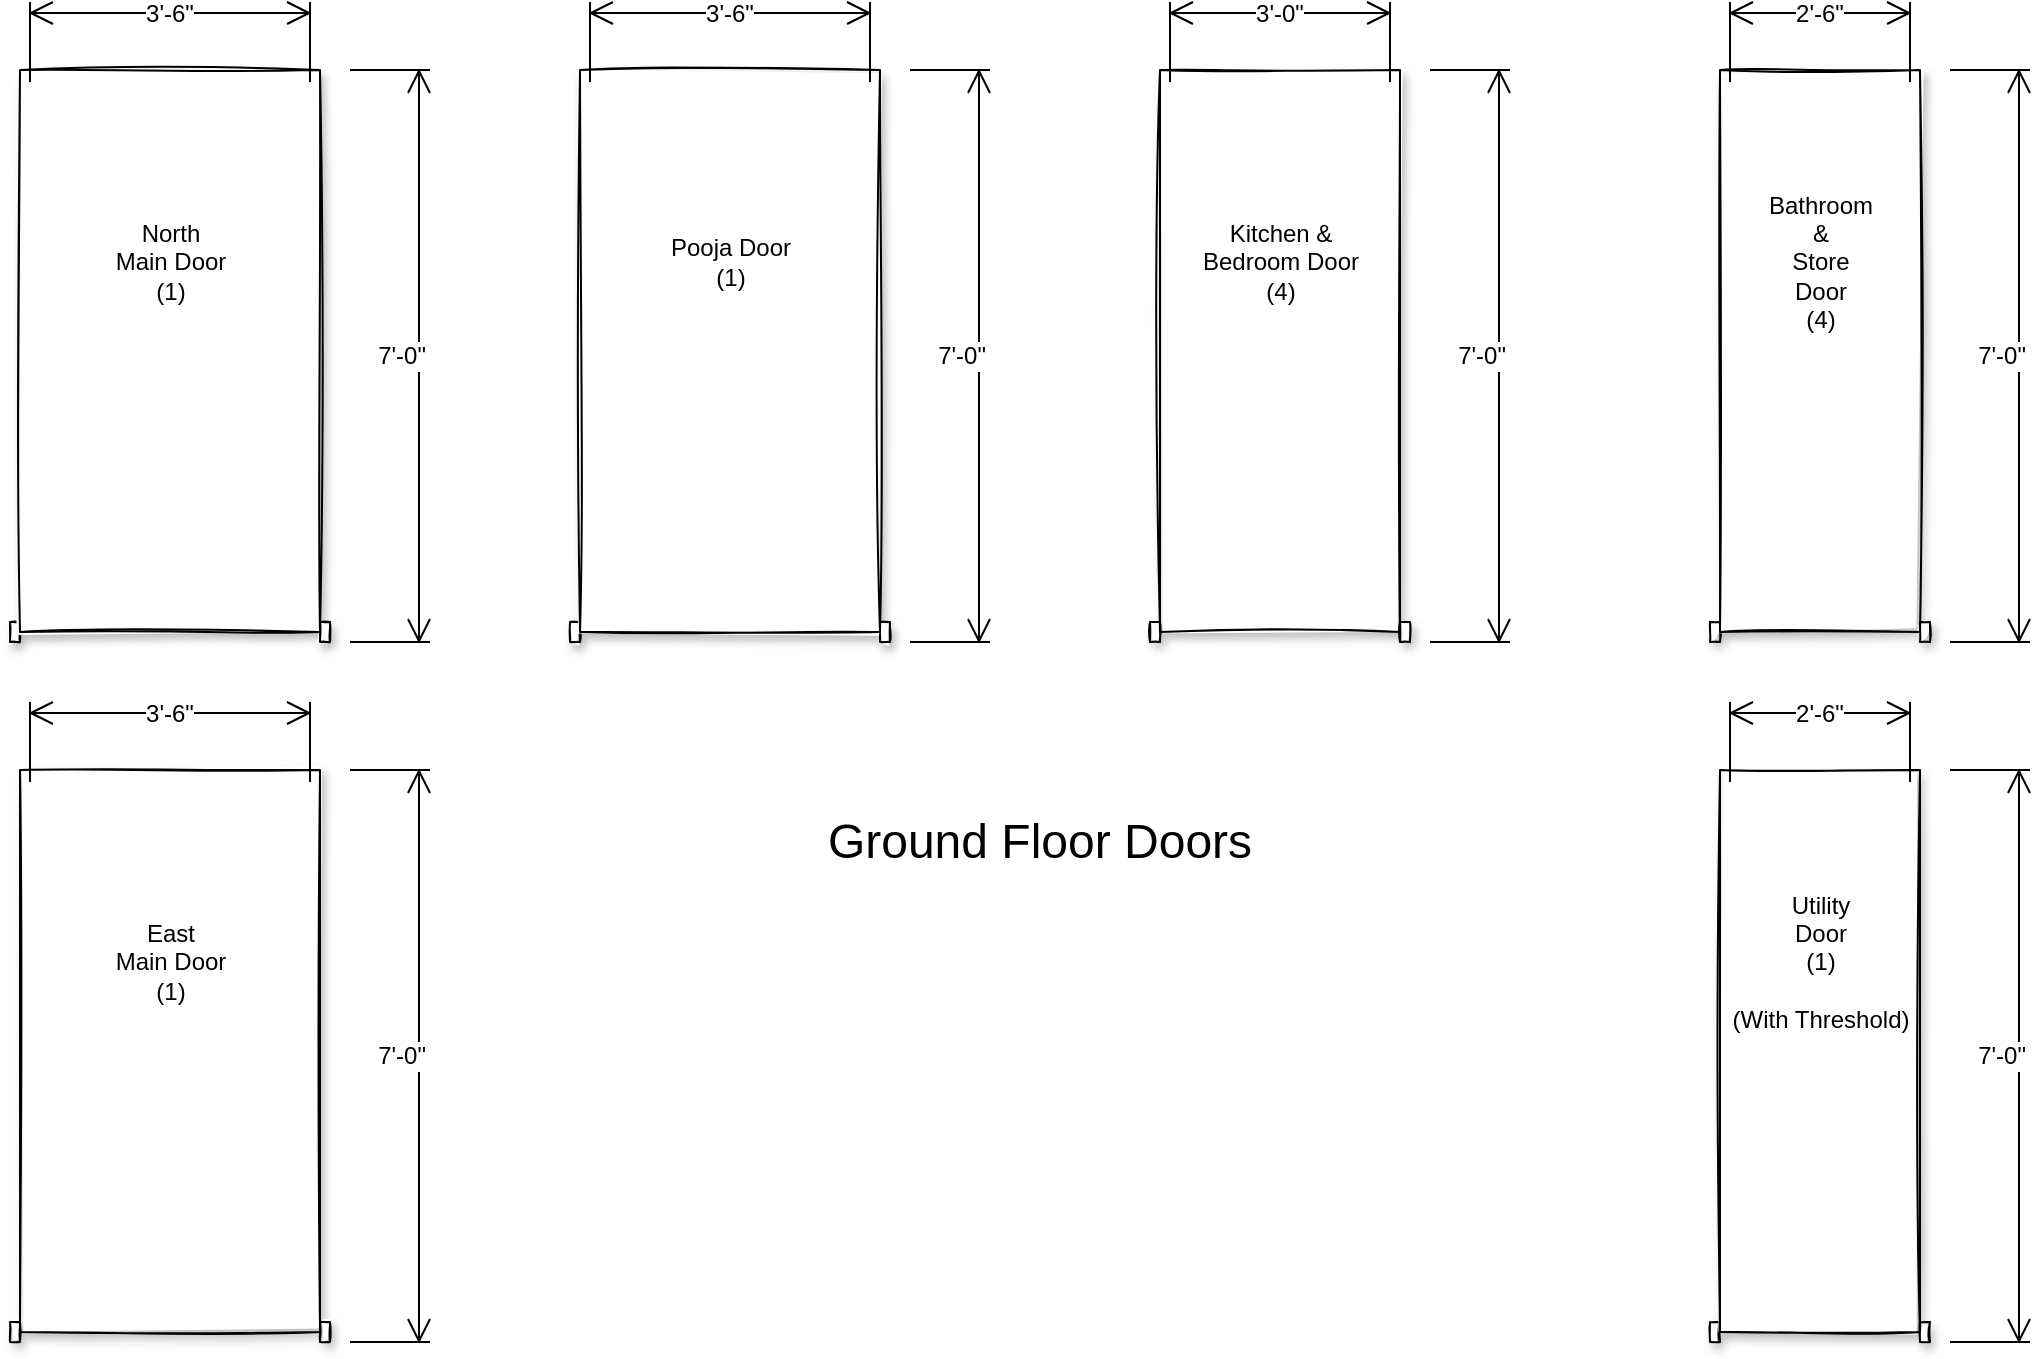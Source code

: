 <mxfile version="16.6.2" type="github" pages="4">
  <diagram id="2RyU8XgS3Ou342YZrbgs" name="GF Doors">
    <mxGraphModel dx="1328" dy="710" grid="1" gridSize="10" guides="1" tooltips="1" connect="1" arrows="1" fold="1" page="1" pageScale="1" pageWidth="1169" pageHeight="827" math="0" shadow="0">
      <root>
        <mxCell id="0" />
        <mxCell id="1" parent="0" />
        <mxCell id="-kedIc6O_IsfXzTdyW87-2" value="" style="verticalLabelPosition=bottom;html=1;verticalAlign=top;align=center;shape=mxgraph.floorplan.doorOverhead;gradientColor=none;shadow=1;sketch=1;" parent="1" vertex="1">
          <mxGeometry x="70" y="84" width="160" height="286" as="geometry" />
        </mxCell>
        <mxCell id="-kedIc6O_IsfXzTdyW87-6" value="3&#39;-6&quot;" style="shape=dimension;direction=west;whiteSpace=wrap;html=1;align=center;points=[];verticalAlign=top;spacingTop=-8;labelBackgroundColor=#ffffff" parent="1" vertex="1">
          <mxGeometry x="80" y="50" width="140" height="40" as="geometry" />
        </mxCell>
        <mxCell id="-kedIc6O_IsfXzTdyW87-7" value="7&#39;-0&quot;" style="shape=dimension;direction=north;whiteSpace=wrap;html=1;align=right;points=[];verticalAlign=middle;labelBackgroundColor=#ffffff;shadow=0;sketch=0;gradientColor=none;" parent="1" vertex="1">
          <mxGeometry x="240" y="84" width="40" height="286" as="geometry" />
        </mxCell>
        <mxCell id="-kedIc6O_IsfXzTdyW87-8" value="North&lt;br&gt;Main Door&lt;br&gt;(1)" style="text;html=1;resizable=0;autosize=1;align=center;verticalAlign=middle;points=[];fillColor=none;strokeColor=none;rounded=0;shadow=1;sketch=1;" parent="1" vertex="1">
          <mxGeometry x="115" y="155" width="70" height="50" as="geometry" />
        </mxCell>
        <mxCell id="nWWzbQOdUr0jvvoibdB6-1" value="" style="verticalLabelPosition=bottom;html=1;verticalAlign=top;align=center;shape=mxgraph.floorplan.doorOverhead;gradientColor=none;shadow=1;sketch=1;" vertex="1" parent="1">
          <mxGeometry x="350" y="84" width="160" height="286" as="geometry" />
        </mxCell>
        <mxCell id="nWWzbQOdUr0jvvoibdB6-2" value="3&#39;-6&quot;" style="shape=dimension;direction=west;whiteSpace=wrap;html=1;align=center;points=[];verticalAlign=top;spacingTop=-8;labelBackgroundColor=#ffffff" vertex="1" parent="1">
          <mxGeometry x="360" y="50" width="140" height="40" as="geometry" />
        </mxCell>
        <mxCell id="nWWzbQOdUr0jvvoibdB6-3" value="7&#39;-0&quot;" style="shape=dimension;direction=north;whiteSpace=wrap;html=1;align=right;points=[];verticalAlign=middle;labelBackgroundColor=#ffffff;shadow=0;sketch=0;gradientColor=none;" vertex="1" parent="1">
          <mxGeometry x="520" y="84" width="40" height="286" as="geometry" />
        </mxCell>
        <mxCell id="nWWzbQOdUr0jvvoibdB6-4" value="Pooja Door&lt;br&gt;(1)" style="text;html=1;resizable=0;autosize=1;align=center;verticalAlign=middle;points=[];fillColor=none;strokeColor=none;rounded=0;shadow=1;sketch=1;" vertex="1" parent="1">
          <mxGeometry x="390" y="165" width="80" height="30" as="geometry" />
        </mxCell>
        <mxCell id="nWWzbQOdUr0jvvoibdB6-5" value="" style="verticalLabelPosition=bottom;html=1;verticalAlign=top;align=center;shape=mxgraph.floorplan.doorOverhead;gradientColor=none;shadow=1;sketch=1;" vertex="1" parent="1">
          <mxGeometry x="640" y="84" width="130" height="286" as="geometry" />
        </mxCell>
        <mxCell id="nWWzbQOdUr0jvvoibdB6-6" value="3&#39;-0&quot;" style="shape=dimension;direction=west;whiteSpace=wrap;html=1;align=center;points=[];verticalAlign=top;spacingTop=-8;labelBackgroundColor=#ffffff" vertex="1" parent="1">
          <mxGeometry x="650" y="50" width="110" height="40" as="geometry" />
        </mxCell>
        <mxCell id="nWWzbQOdUr0jvvoibdB6-7" value="7&#39;-0&quot;" style="shape=dimension;direction=north;whiteSpace=wrap;html=1;align=right;points=[];verticalAlign=middle;labelBackgroundColor=#ffffff;shadow=0;sketch=0;gradientColor=none;" vertex="1" parent="1">
          <mxGeometry x="780" y="84" width="40" height="286" as="geometry" />
        </mxCell>
        <mxCell id="nWWzbQOdUr0jvvoibdB6-8" value="Kitchen &amp;amp;&lt;br&gt;Bedroom Door&lt;br&gt;(4)" style="text;html=1;resizable=0;autosize=1;align=center;verticalAlign=middle;points=[];fillColor=none;strokeColor=none;rounded=0;shadow=1;sketch=1;" vertex="1" parent="1">
          <mxGeometry x="660" y="155" width="90" height="50" as="geometry" />
        </mxCell>
        <mxCell id="nWWzbQOdUr0jvvoibdB6-9" value="" style="verticalLabelPosition=bottom;html=1;verticalAlign=top;align=center;shape=mxgraph.floorplan.doorOverhead;gradientColor=none;shadow=1;sketch=1;" vertex="1" parent="1">
          <mxGeometry x="920" y="84" width="110" height="286" as="geometry" />
        </mxCell>
        <mxCell id="nWWzbQOdUr0jvvoibdB6-10" value="2&#39;-6&quot;" style="shape=dimension;direction=west;whiteSpace=wrap;html=1;align=center;points=[];verticalAlign=top;spacingTop=-8;labelBackgroundColor=#ffffff" vertex="1" parent="1">
          <mxGeometry x="930" y="50" width="90" height="40" as="geometry" />
        </mxCell>
        <mxCell id="nWWzbQOdUr0jvvoibdB6-11" value="7&#39;-0&quot;" style="shape=dimension;direction=north;whiteSpace=wrap;html=1;align=right;points=[];verticalAlign=middle;labelBackgroundColor=#ffffff;shadow=0;sketch=0;gradientColor=none;" vertex="1" parent="1">
          <mxGeometry x="1040" y="84" width="40" height="286" as="geometry" />
        </mxCell>
        <mxCell id="nWWzbQOdUr0jvvoibdB6-12" value="Bathroom&lt;br&gt;&amp;amp;&lt;br&gt;Store&lt;br&gt;Door&lt;br&gt;(4)" style="text;html=1;resizable=0;autosize=1;align=center;verticalAlign=middle;points=[];fillColor=none;strokeColor=none;rounded=0;shadow=1;sketch=1;" vertex="1" parent="1">
          <mxGeometry x="940" y="140" width="70" height="80" as="geometry" />
        </mxCell>
        <mxCell id="nWWzbQOdUr0jvvoibdB6-17" value="" style="verticalLabelPosition=bottom;html=1;verticalAlign=top;align=center;shape=mxgraph.floorplan.doorOverhead;gradientColor=none;shadow=1;sketch=1;" vertex="1" parent="1">
          <mxGeometry x="920" y="434" width="110" height="286" as="geometry" />
        </mxCell>
        <mxCell id="nWWzbQOdUr0jvvoibdB6-18" value="2&#39;-6&quot;" style="shape=dimension;direction=west;whiteSpace=wrap;html=1;align=center;points=[];verticalAlign=top;spacingTop=-8;labelBackgroundColor=#ffffff" vertex="1" parent="1">
          <mxGeometry x="930" y="400" width="90" height="40" as="geometry" />
        </mxCell>
        <mxCell id="nWWzbQOdUr0jvvoibdB6-19" value="7&#39;-0&quot;" style="shape=dimension;direction=north;whiteSpace=wrap;html=1;align=right;points=[];verticalAlign=middle;labelBackgroundColor=#ffffff;shadow=0;sketch=0;gradientColor=none;" vertex="1" parent="1">
          <mxGeometry x="1040" y="434" width="40" height="286" as="geometry" />
        </mxCell>
        <mxCell id="nWWzbQOdUr0jvvoibdB6-20" value="Utility&lt;br&gt;Door&lt;br&gt;(1)&lt;br&gt;&lt;br&gt;(With Threshold)" style="text;html=1;resizable=0;autosize=1;align=center;verticalAlign=middle;points=[];fillColor=none;strokeColor=none;rounded=0;shadow=1;sketch=1;" vertex="1" parent="1">
          <mxGeometry x="925" y="490" width="100" height="80" as="geometry" />
        </mxCell>
        <mxCell id="rlCFzOxSuP8gtzggjr1b-1" value="" style="verticalLabelPosition=bottom;html=1;verticalAlign=top;align=center;shape=mxgraph.floorplan.doorOverhead;gradientColor=none;shadow=1;sketch=1;" vertex="1" parent="1">
          <mxGeometry x="70" y="434" width="160" height="286" as="geometry" />
        </mxCell>
        <mxCell id="rlCFzOxSuP8gtzggjr1b-2" value="3&#39;-6&quot;" style="shape=dimension;direction=west;whiteSpace=wrap;html=1;align=center;points=[];verticalAlign=top;spacingTop=-8;labelBackgroundColor=#ffffff" vertex="1" parent="1">
          <mxGeometry x="80" y="400" width="140" height="40" as="geometry" />
        </mxCell>
        <mxCell id="rlCFzOxSuP8gtzggjr1b-3" value="7&#39;-0&quot;" style="shape=dimension;direction=north;whiteSpace=wrap;html=1;align=right;points=[];verticalAlign=middle;labelBackgroundColor=#ffffff;shadow=0;sketch=0;gradientColor=none;" vertex="1" parent="1">
          <mxGeometry x="240" y="434" width="40" height="286" as="geometry" />
        </mxCell>
        <mxCell id="rlCFzOxSuP8gtzggjr1b-4" value="East&lt;br&gt;Main Door&lt;br&gt;(1)" style="text;html=1;resizable=0;autosize=1;align=center;verticalAlign=middle;points=[];fillColor=none;strokeColor=none;rounded=0;shadow=1;sketch=1;" vertex="1" parent="1">
          <mxGeometry x="115" y="505" width="70" height="50" as="geometry" />
        </mxCell>
        <mxCell id="NLDKZnEfO1CXAutcAMPe-2" value="&lt;font style=&quot;font-size: 24px&quot;&gt;Ground Floor Doors&lt;/font&gt;" style="text;html=1;strokeColor=none;fillColor=none;align=center;verticalAlign=middle;whiteSpace=wrap;rounded=0;" vertex="1" parent="1">
          <mxGeometry x="450" y="440" width="270" height="60" as="geometry" />
        </mxCell>
      </root>
    </mxGraphModel>
  </diagram>
  <diagram name="GF Windows" id="BZlnHWajwyw8XFA7sFdJ">
    <mxGraphModel dx="1328" dy="710" grid="1" gridSize="10" guides="1" tooltips="1" connect="1" arrows="1" fold="1" page="1" pageScale="1" pageWidth="1169" pageHeight="827" math="0" shadow="0">
      <root>
        <mxCell id="9AlaRydBbtmJNh-A9zOE-0" />
        <mxCell id="9AlaRydBbtmJNh-A9zOE-1" parent="9AlaRydBbtmJNh-A9zOE-0" />
        <mxCell id="vrgFO_x-1VUMmjaWgAL5-11" value="" style="verticalLabelPosition=bottom;html=1;verticalAlign=top;align=center;shape=mxgraph.floorplan.doorOverhead;shadow=1;sketch=1;gradientColor=none;" vertex="1" parent="9AlaRydBbtmJNh-A9zOE-1">
          <mxGeometry x="643.75" y="400" width="90" height="210" as="geometry" />
        </mxCell>
        <mxCell id="vrgFO_x-1VUMmjaWgAL5-5" value="" style="verticalLabelPosition=bottom;html=1;verticalAlign=top;align=center;shape=mxgraph.floorplan.doorOverhead;shadow=1;sketch=1;gradientColor=none;" vertex="1" parent="9AlaRydBbtmJNh-A9zOE-1">
          <mxGeometry x="563.75" y="400" width="90" height="210" as="geometry" />
        </mxCell>
        <mxCell id="vrgFO_x-1VUMmjaWgAL5-4" value="" style="verticalLabelPosition=bottom;html=1;verticalAlign=top;align=center;shape=mxgraph.floorplan.doorOverhead;shadow=1;sketch=1;gradientColor=none;" vertex="1" parent="9AlaRydBbtmJNh-A9zOE-1">
          <mxGeometry x="483.75" y="400" width="90" height="210" as="geometry" />
        </mxCell>
        <mxCell id="vrgFO_x-1VUMmjaWgAL5-6" value="" style="verticalLabelPosition=bottom;html=1;verticalAlign=top;align=center;shape=mxgraph.floorplan.doorOverhead;shadow=1;sketch=1;gradientColor=none;" vertex="1" parent="9AlaRydBbtmJNh-A9zOE-1">
          <mxGeometry x="403.75" y="400" width="90" height="210" as="geometry" />
        </mxCell>
        <mxCell id="9AlaRydBbtmJNh-A9zOE-2" value="" style="verticalLabelPosition=bottom;html=1;verticalAlign=top;align=center;shape=mxgraph.floorplan.doorOverhead;shadow=1;sketch=1;gradientColor=none;" parent="9AlaRydBbtmJNh-A9zOE-1" vertex="1">
          <mxGeometry x="910" y="400" width="90" height="210" as="geometry" />
        </mxCell>
        <mxCell id="9AlaRydBbtmJNh-A9zOE-3" value="" style="verticalLabelPosition=bottom;html=1;verticalAlign=top;align=center;shape=mxgraph.floorplan.doorOverhead;shadow=1;sketch=1;gradientColor=none;" parent="9AlaRydBbtmJNh-A9zOE-1" vertex="1">
          <mxGeometry x="990" y="400" width="90" height="210" as="geometry" />
        </mxCell>
        <mxCell id="9AlaRydBbtmJNh-A9zOE-8" value="" style="verticalLabelPosition=bottom;html=1;verticalAlign=top;align=center;shape=mxgraph.floorplan.doorOverhead;shadow=1;sketch=1;gradientColor=none;" parent="9AlaRydBbtmJNh-A9zOE-1" vertex="1">
          <mxGeometry x="75" y="84" width="125" height="206" as="geometry" />
        </mxCell>
        <mxCell id="9AlaRydBbtmJNh-A9zOE-9" value="3&#39;-0&quot;" style="shape=dimension;direction=west;whiteSpace=wrap;html=1;align=center;points=[];verticalAlign=top;spacingTop=-8;labelBackgroundColor=#ffffff" parent="9AlaRydBbtmJNh-A9zOE-1" vertex="1">
          <mxGeometry x="87.5" y="50" width="100" height="40" as="geometry" />
        </mxCell>
        <mxCell id="9AlaRydBbtmJNh-A9zOE-10" value="5&#39;-0&quot;" style="shape=dimension;direction=north;whiteSpace=wrap;html=1;align=right;points=[];verticalAlign=middle;labelBackgroundColor=#ffffff;shadow=0;sketch=0;gradientColor=none;" parent="9AlaRydBbtmJNh-A9zOE-1" vertex="1">
          <mxGeometry x="210" y="84" width="40" height="206" as="geometry" />
        </mxCell>
        <mxCell id="9AlaRydBbtmJNh-A9zOE-11" value="North&lt;br&gt;Window&lt;br&gt;(1)" style="text;html=1;resizable=0;autosize=1;align=center;verticalAlign=middle;points=[];fillColor=none;strokeColor=none;rounded=0;shadow=1;sketch=1;" parent="9AlaRydBbtmJNh-A9zOE-1" vertex="1">
          <mxGeometry x="107.5" y="155" width="60" height="50" as="geometry" />
        </mxCell>
        <mxCell id="9AlaRydBbtmJNh-A9zOE-16" value="5&#39;-0&quot;" style="shape=dimension;direction=north;whiteSpace=wrap;html=1;align=right;points=[];verticalAlign=middle;labelBackgroundColor=#ffffff;shadow=0;sketch=0;gradientColor=none;" parent="9AlaRydBbtmJNh-A9zOE-1" vertex="1">
          <mxGeometry x="746.25" y="400" width="40" height="210" as="geometry" />
        </mxCell>
        <mxCell id="9AlaRydBbtmJNh-A9zOE-21" value="Guest Room Window (East)&lt;br&gt;(1)" style="text;html=1;resizable=0;autosize=1;align=center;verticalAlign=middle;points=[];fillColor=none;strokeColor=none;rounded=0;shadow=0;sketch=0;" parent="9AlaRydBbtmJNh-A9zOE-1" vertex="1">
          <mxGeometry x="496.25" y="490" width="160" height="30" as="geometry" />
        </mxCell>
        <mxCell id="9AlaRydBbtmJNh-A9zOE-22" value="" style="verticalLabelPosition=bottom;html=1;verticalAlign=top;align=center;shape=mxgraph.floorplan.doorOverhead;shadow=1;sketch=1;gradientColor=none;" parent="9AlaRydBbtmJNh-A9zOE-1" vertex="1">
          <mxGeometry x="315" y="84" width="95" height="166" as="geometry" />
        </mxCell>
        <mxCell id="9AlaRydBbtmJNh-A9zOE-23" value="2&#39;-0&quot;" style="shape=dimension;direction=west;whiteSpace=wrap;html=1;align=center;points=[];verticalAlign=top;spacingTop=-8;labelBackgroundColor=#ffffff" parent="9AlaRydBbtmJNh-A9zOE-1" vertex="1">
          <mxGeometry x="320" y="50" width="80" height="40" as="geometry" />
        </mxCell>
        <mxCell id="9AlaRydBbtmJNh-A9zOE-24" value="4&#39;-0&quot;" style="shape=dimension;direction=north;whiteSpace=wrap;html=1;align=right;points=[];verticalAlign=middle;labelBackgroundColor=#ffffff;shadow=0;sketch=0;gradientColor=none;" parent="9AlaRydBbtmJNh-A9zOE-1" vertex="1">
          <mxGeometry x="430" y="84" width="40" height="166" as="geometry" />
        </mxCell>
        <mxCell id="9AlaRydBbtmJNh-A9zOE-25" value="South &amp;amp; West&lt;br&gt;Windows&lt;br&gt;(3)" style="text;html=1;resizable=0;autosize=1;align=center;verticalAlign=middle;points=[];fillColor=none;strokeColor=none;rounded=0;shadow=0;sketch=0;" parent="9AlaRydBbtmJNh-A9zOE-1" vertex="1">
          <mxGeometry x="320" y="155" width="90" height="50" as="geometry" />
        </mxCell>
        <mxCell id="9AlaRydBbtmJNh-A9zOE-26" value="" style="verticalLabelPosition=bottom;html=1;verticalAlign=top;align=center;shape=mxgraph.floorplan.doorOverhead;shadow=1;sketch=1;gradientColor=none;" parent="9AlaRydBbtmJNh-A9zOE-1" vertex="1">
          <mxGeometry x="830" y="400" width="90" height="210" as="geometry" />
        </mxCell>
        <mxCell id="9AlaRydBbtmJNh-A9zOE-27" value="5&#39;-0&quot;" style="shape=dimension;direction=north;whiteSpace=wrap;html=1;align=right;points=[];verticalAlign=middle;labelBackgroundColor=#ffffff;shadow=0;sketch=0;gradientColor=none;" parent="9AlaRydBbtmJNh-A9zOE-1" vertex="1">
          <mxGeometry x="1090" y="400" width="40" height="210" as="geometry" />
        </mxCell>
        <mxCell id="9AlaRydBbtmJNh-A9zOE-28" value="1&#39;-6&quot;" style="shape=dimension;direction=west;whiteSpace=wrap;html=1;align=center;points=[];verticalAlign=top;spacingTop=-8;labelBackgroundColor=#ffffff" parent="9AlaRydBbtmJNh-A9zOE-1" vertex="1">
          <mxGeometry x="840" y="370" width="70" height="40" as="geometry" />
        </mxCell>
        <mxCell id="9AlaRydBbtmJNh-A9zOE-29" value="1&#39;-6&quot;" style="shape=dimension;direction=west;whiteSpace=wrap;html=1;align=center;points=[];verticalAlign=top;spacingTop=-8;labelBackgroundColor=#ffffff" parent="9AlaRydBbtmJNh-A9zOE-1" vertex="1">
          <mxGeometry x="920" y="370" width="70" height="40" as="geometry" />
        </mxCell>
        <mxCell id="9AlaRydBbtmJNh-A9zOE-30" value="1&#39;-6&quot;" style="shape=dimension;direction=west;whiteSpace=wrap;html=1;align=center;points=[];verticalAlign=top;spacingTop=-8;labelBackgroundColor=#ffffff" parent="9AlaRydBbtmJNh-A9zOE-1" vertex="1">
          <mxGeometry x="1000" y="370" width="70" height="40" as="geometry" />
        </mxCell>
        <mxCell id="9AlaRydBbtmJNh-A9zOE-31" value="" style="verticalLabelPosition=bottom;html=1;verticalAlign=top;align=center;shape=mxgraph.floorplan.doorOverhead;shadow=1;sketch=1;gradientColor=none;" parent="9AlaRydBbtmJNh-A9zOE-1" vertex="1">
          <mxGeometry x="510" y="84" width="170" height="76" as="geometry" />
        </mxCell>
        <mxCell id="9AlaRydBbtmJNh-A9zOE-32" value="4&#39;-0&quot;" style="shape=dimension;direction=west;whiteSpace=wrap;html=1;align=center;points=[];verticalAlign=top;spacingTop=-8;labelBackgroundColor=#ffffff" parent="9AlaRydBbtmJNh-A9zOE-1" vertex="1">
          <mxGeometry x="522.5" y="50" width="147.5" height="40" as="geometry" />
        </mxCell>
        <mxCell id="9AlaRydBbtmJNh-A9zOE-33" value="2&#39;-0&quot;" style="shape=dimension;direction=north;whiteSpace=wrap;html=1;align=right;points=[];verticalAlign=middle;labelBackgroundColor=#ffffff;shadow=0;sketch=0;gradientColor=none;" parent="9AlaRydBbtmJNh-A9zOE-1" vertex="1">
          <mxGeometry x="690" y="86.5" width="40" height="76" as="geometry" />
        </mxCell>
        <mxCell id="9AlaRydBbtmJNh-A9zOE-34" value="Kitchen&lt;br&gt;Window&lt;br&gt;(1)" style="text;html=1;resizable=0;autosize=1;align=center;verticalAlign=middle;points=[];fillColor=none;strokeColor=none;rounded=0;shadow=0;sketch=0;" parent="9AlaRydBbtmJNh-A9zOE-1" vertex="1">
          <mxGeometry x="565" y="99.5" width="60" height="50" as="geometry" />
        </mxCell>
        <mxCell id="9AlaRydBbtmJNh-A9zOE-35" value="" style="verticalLabelPosition=bottom;html=1;verticalAlign=top;align=center;shape=mxgraph.floorplan.doorOverhead;shadow=1;sketch=1;gradientColor=none;" parent="9AlaRydBbtmJNh-A9zOE-1" vertex="1">
          <mxGeometry x="510" y="239" width="130" height="71" as="geometry" />
        </mxCell>
        <mxCell id="9AlaRydBbtmJNh-A9zOE-36" value="3&#39;-0&quot;" style="shape=dimension;direction=west;whiteSpace=wrap;html=1;align=center;points=[];verticalAlign=top;spacingTop=-8;labelBackgroundColor=#ffffff" parent="9AlaRydBbtmJNh-A9zOE-1" vertex="1">
          <mxGeometry x="522.5" y="205" width="107.5" height="40" as="geometry" />
        </mxCell>
        <mxCell id="9AlaRydBbtmJNh-A9zOE-37" value="1&#39;-6&quot;" style="shape=dimension;direction=north;whiteSpace=wrap;html=1;align=right;points=[];verticalAlign=middle;labelBackgroundColor=#ffffff;shadow=0;sketch=0;gradientColor=none;" parent="9AlaRydBbtmJNh-A9zOE-1" vertex="1">
          <mxGeometry x="650" y="239" width="40" height="71" as="geometry" />
        </mxCell>
        <mxCell id="9AlaRydBbtmJNh-A9zOE-38" value="Bathroom&lt;br&gt;Ventilator&lt;br&gt;(3)" style="text;html=1;resizable=0;autosize=1;align=center;verticalAlign=middle;points=[];fillColor=none;strokeColor=none;rounded=0;shadow=0;sketch=0;" parent="9AlaRydBbtmJNh-A9zOE-1" vertex="1">
          <mxGeometry x="541.25" y="250" width="70" height="50" as="geometry" />
        </mxCell>
        <mxCell id="vrgFO_x-1VUMmjaWgAL5-0" value="" style="verticalLabelPosition=bottom;html=1;verticalAlign=top;align=center;shape=mxgraph.floorplan.doorOverhead;shadow=1;sketch=1;gradientColor=none;" vertex="1" parent="9AlaRydBbtmJNh-A9zOE-1">
          <mxGeometry x="760" y="84" width="130" height="81" as="geometry" />
        </mxCell>
        <mxCell id="vrgFO_x-1VUMmjaWgAL5-1" value="3&#39;-0&quot;" style="shape=dimension;direction=west;whiteSpace=wrap;html=1;align=center;points=[];verticalAlign=top;spacingTop=-8;labelBackgroundColor=#ffffff" vertex="1" parent="9AlaRydBbtmJNh-A9zOE-1">
          <mxGeometry x="772.5" y="50" width="107.5" height="40" as="geometry" />
        </mxCell>
        <mxCell id="vrgFO_x-1VUMmjaWgAL5-2" value="2&#39;-0&quot;" style="shape=dimension;direction=north;whiteSpace=wrap;html=1;align=right;points=[];verticalAlign=middle;labelBackgroundColor=#ffffff;shadow=0;sketch=0;gradientColor=none;" vertex="1" parent="9AlaRydBbtmJNh-A9zOE-1">
          <mxGeometry x="900" y="84" width="40" height="76" as="geometry" />
        </mxCell>
        <mxCell id="vrgFO_x-1VUMmjaWgAL5-3" value="Pooja&lt;br&gt;Ventilator&lt;br&gt;(1)" style="text;html=1;resizable=0;autosize=1;align=center;verticalAlign=middle;points=[];fillColor=none;strokeColor=none;rounded=0;shadow=0;sketch=0;" vertex="1" parent="9AlaRydBbtmJNh-A9zOE-1">
          <mxGeometry x="790" y="99.5" width="70" height="50" as="geometry" />
        </mxCell>
        <mxCell id="vrgFO_x-1VUMmjaWgAL5-7" value="1&#39;-6&quot;" style="shape=dimension;direction=west;whiteSpace=wrap;html=1;align=center;points=[];verticalAlign=top;spacingTop=-8;labelBackgroundColor=#ffffff" vertex="1" parent="9AlaRydBbtmJNh-A9zOE-1">
          <mxGeometry x="413.75" y="370" width="70" height="40" as="geometry" />
        </mxCell>
        <mxCell id="vrgFO_x-1VUMmjaWgAL5-8" value="1&#39;-6&quot;" style="shape=dimension;direction=west;whiteSpace=wrap;html=1;align=center;points=[];verticalAlign=top;spacingTop=-8;labelBackgroundColor=#ffffff" vertex="1" parent="9AlaRydBbtmJNh-A9zOE-1">
          <mxGeometry x="493.75" y="370" width="70" height="40" as="geometry" />
        </mxCell>
        <mxCell id="vrgFO_x-1VUMmjaWgAL5-9" value="1&#39;-6&quot;" style="shape=dimension;direction=west;whiteSpace=wrap;html=1;align=center;points=[];verticalAlign=top;spacingTop=-8;labelBackgroundColor=#ffffff" vertex="1" parent="9AlaRydBbtmJNh-A9zOE-1">
          <mxGeometry x="573.75" y="370" width="70" height="40" as="geometry" />
        </mxCell>
        <mxCell id="vrgFO_x-1VUMmjaWgAL5-12" value="1&#39;-6&quot;" style="shape=dimension;direction=west;whiteSpace=wrap;html=1;align=center;points=[];verticalAlign=top;spacingTop=-8;labelBackgroundColor=#ffffff" vertex="1" parent="9AlaRydBbtmJNh-A9zOE-1">
          <mxGeometry x="653.75" y="370" width="70" height="40" as="geometry" />
        </mxCell>
        <mxCell id="gt81WQ3WdtitppwRMV2t-0" value="" style="verticalLabelPosition=bottom;html=1;verticalAlign=top;align=center;shape=mxgraph.floorplan.doorOverhead;shadow=1;sketch=1;gradientColor=none;" vertex="1" parent="9AlaRydBbtmJNh-A9zOE-1">
          <mxGeometry x="760" y="239" width="130" height="81" as="geometry" />
        </mxCell>
        <mxCell id="gt81WQ3WdtitppwRMV2t-1" value="3&#39;-0&quot;" style="shape=dimension;direction=west;whiteSpace=wrap;html=1;align=center;points=[];verticalAlign=top;spacingTop=-8;labelBackgroundColor=#ffffff" vertex="1" parent="9AlaRydBbtmJNh-A9zOE-1">
          <mxGeometry x="772.5" y="205" width="107.5" height="40" as="geometry" />
        </mxCell>
        <mxCell id="gt81WQ3WdtitppwRMV2t-2" value="2&#39;-0&quot;" style="shape=dimension;direction=north;whiteSpace=wrap;html=1;align=right;points=[];verticalAlign=middle;labelBackgroundColor=#ffffff;shadow=0;sketch=0;gradientColor=none;" vertex="1" parent="9AlaRydBbtmJNh-A9zOE-1">
          <mxGeometry x="900" y="239" width="40" height="76" as="geometry" />
        </mxCell>
        <mxCell id="gt81WQ3WdtitppwRMV2t-3" value="Staircase&lt;br&gt;&amp;amp; Store&lt;br&gt;Ventilator&lt;br&gt;(2)" style="text;html=1;resizable=0;autosize=1;align=center;verticalAlign=middle;points=[];fillColor=none;strokeColor=none;rounded=0;shadow=0;sketch=0;" vertex="1" parent="9AlaRydBbtmJNh-A9zOE-1">
          <mxGeometry x="790" y="249.5" width="70" height="60" as="geometry" />
        </mxCell>
        <mxCell id="aEL_hipinDzjNlART4H1-0" value="" style="verticalLabelPosition=bottom;html=1;verticalAlign=top;align=center;shape=mxgraph.floorplan.doorOverhead;shadow=1;sketch=1;gradientColor=none;" vertex="1" parent="9AlaRydBbtmJNh-A9zOE-1">
          <mxGeometry x="155" y="470" width="90" height="140" as="geometry" />
        </mxCell>
        <mxCell id="aEL_hipinDzjNlART4H1-1" value="" style="verticalLabelPosition=bottom;html=1;verticalAlign=top;align=center;shape=mxgraph.floorplan.doorOverhead;shadow=1;sketch=1;gradientColor=none;" vertex="1" parent="9AlaRydBbtmJNh-A9zOE-1">
          <mxGeometry x="155" y="400" width="90" height="70" as="geometry" />
        </mxCell>
        <mxCell id="aEL_hipinDzjNlART4H1-2" value="" style="verticalLabelPosition=bottom;html=1;verticalAlign=top;align=center;shape=mxgraph.floorplan.doorOverhead;shadow=1;sketch=1;gradientColor=none;" vertex="1" parent="9AlaRydBbtmJNh-A9zOE-1">
          <mxGeometry x="235" y="400" width="90" height="210" as="geometry" />
        </mxCell>
        <mxCell id="aEL_hipinDzjNlART4H1-3" value="" style="verticalLabelPosition=bottom;html=1;verticalAlign=top;align=center;shape=mxgraph.floorplan.doorOverhead;shadow=1;sketch=1;gradientColor=none;" vertex="1" parent="9AlaRydBbtmJNh-A9zOE-1">
          <mxGeometry x="75" y="400" width="90" height="210" as="geometry" />
        </mxCell>
        <mxCell id="aEL_hipinDzjNlART4H1-4" value="5&#39;-0&quot;" style="shape=dimension;direction=north;whiteSpace=wrap;html=1;align=right;points=[];verticalAlign=middle;labelBackgroundColor=#ffffff;shadow=0;sketch=0;gradientColor=none;" vertex="1" parent="9AlaRydBbtmJNh-A9zOE-1">
          <mxGeometry x="335" y="400" width="40" height="210" as="geometry" />
        </mxCell>
        <mxCell id="aEL_hipinDzjNlART4H1-5" value="2&#39;-0&quot;" style="shape=dimension;direction=west;whiteSpace=wrap;html=1;align=center;points=[];verticalAlign=top;spacingTop=-8;labelBackgroundColor=#ffffff" vertex="1" parent="9AlaRydBbtmJNh-A9zOE-1">
          <mxGeometry x="85" y="370" width="70" height="40" as="geometry" />
        </mxCell>
        <mxCell id="aEL_hipinDzjNlART4H1-6" value="2&#39;-0&quot;" style="shape=dimension;direction=west;whiteSpace=wrap;html=1;align=center;points=[];verticalAlign=top;spacingTop=-8;labelBackgroundColor=#ffffff" vertex="1" parent="9AlaRydBbtmJNh-A9zOE-1">
          <mxGeometry x="165" y="370" width="70" height="40" as="geometry" />
        </mxCell>
        <mxCell id="aEL_hipinDzjNlART4H1-7" value="2&#39;-0&quot;" style="shape=dimension;direction=west;whiteSpace=wrap;html=1;align=center;points=[];verticalAlign=top;spacingTop=-8;labelBackgroundColor=#ffffff" vertex="1" parent="9AlaRydBbtmJNh-A9zOE-1">
          <mxGeometry x="245" y="370" width="70" height="40" as="geometry" />
        </mxCell>
        <mxCell id="aEL_hipinDzjNlART4H1-8" value="Guest Room Window (West)&lt;br&gt;(1)" style="text;html=1;resizable=0;autosize=1;align=center;verticalAlign=middle;points=[];fillColor=none;strokeColor=none;rounded=0;shadow=0;sketch=0;" vertex="1" parent="9AlaRydBbtmJNh-A9zOE-1">
          <mxGeometry x="115" y="490" width="170" height="30" as="geometry" />
        </mxCell>
        <mxCell id="9AlaRydBbtmJNh-A9zOE-39" value="Dining Room Window&lt;br&gt;(1)" style="text;html=1;resizable=0;autosize=1;align=center;verticalAlign=middle;points=[];fillColor=none;strokeColor=none;rounded=0;shadow=0;sketch=0;" parent="9AlaRydBbtmJNh-A9zOE-1" vertex="1">
          <mxGeometry x="900" y="490" width="130" height="30" as="geometry" />
        </mxCell>
        <mxCell id="p8kourZHBG0o0vgGwDE7-0" value="&lt;font style=&quot;font-size: 24px&quot;&gt;Ground Floor Windows&lt;/font&gt;" style="text;html=1;strokeColor=none;fillColor=none;align=center;verticalAlign=middle;whiteSpace=wrap;rounded=0;" vertex="1" parent="9AlaRydBbtmJNh-A9zOE-1">
          <mxGeometry x="245" y="290" width="270" height="60" as="geometry" />
        </mxCell>
      </root>
    </mxGraphModel>
  </diagram>
  <diagram name="FF Doors" id="qHoBvrO0I5i16xwbiQJJ">
    <mxGraphModel dx="1328" dy="710" grid="1" gridSize="10" guides="1" tooltips="1" connect="1" arrows="1" fold="1" page="1" pageScale="1" pageWidth="1169" pageHeight="827" math="0" shadow="0">
      <root>
        <mxCell id="npET57eNlUMaQd7IfBoy-0" />
        <mxCell id="npET57eNlUMaQd7IfBoy-1" parent="npET57eNlUMaQd7IfBoy-0" />
        <mxCell id="KFG30fFJeh1CJ3Llj5D_-8" value="" style="verticalLabelPosition=bottom;html=1;verticalAlign=top;align=center;shape=mxgraph.floorplan.doorOverhead;gradientColor=none;shadow=1;sketch=1;" vertex="1" parent="npET57eNlUMaQd7IfBoy-1">
          <mxGeometry x="420" y="434" width="90" height="286" as="geometry" />
        </mxCell>
        <mxCell id="npET57eNlUMaQd7IfBoy-22" value="" style="verticalLabelPosition=bottom;html=1;verticalAlign=top;align=center;shape=mxgraph.floorplan.doorOverhead;gradientColor=none;shadow=1;sketch=1;" vertex="1" parent="npET57eNlUMaQd7IfBoy-1">
          <mxGeometry x="350" y="434" width="90" height="286" as="geometry" />
        </mxCell>
        <mxCell id="KFG30fFJeh1CJ3Llj5D_-9" value="" style="verticalLabelPosition=bottom;html=1;verticalAlign=top;align=center;shape=mxgraph.floorplan.doorOverhead;gradientColor=none;shadow=1;sketch=1;" vertex="1" parent="npET57eNlUMaQd7IfBoy-1">
          <mxGeometry x="500" y="434" width="70" height="216" as="geometry" />
        </mxCell>
        <mxCell id="npET57eNlUMaQd7IfBoy-2" value="" style="verticalLabelPosition=bottom;html=1;verticalAlign=top;align=center;shape=mxgraph.floorplan.doorOverhead;gradientColor=none;shadow=1;sketch=1;" vertex="1" parent="npET57eNlUMaQd7IfBoy-1">
          <mxGeometry x="70" y="84" width="160" height="286" as="geometry" />
        </mxCell>
        <mxCell id="npET57eNlUMaQd7IfBoy-3" value="3&#39;-6&quot;" style="shape=dimension;direction=west;whiteSpace=wrap;html=1;align=center;points=[];verticalAlign=top;spacingTop=-8;labelBackgroundColor=#ffffff" vertex="1" parent="npET57eNlUMaQd7IfBoy-1">
          <mxGeometry x="80" y="50" width="140" height="40" as="geometry" />
        </mxCell>
        <mxCell id="npET57eNlUMaQd7IfBoy-4" value="7&#39;-0&quot;" style="shape=dimension;direction=north;whiteSpace=wrap;html=1;align=right;points=[];verticalAlign=middle;labelBackgroundColor=#ffffff;shadow=0;sketch=0;gradientColor=none;" vertex="1" parent="npET57eNlUMaQd7IfBoy-1">
          <mxGeometry x="240" y="84" width="40" height="286" as="geometry" />
        </mxCell>
        <mxCell id="npET57eNlUMaQd7IfBoy-5" value="North&lt;br&gt;Main Door&lt;br&gt;(1)" style="text;html=1;resizable=0;autosize=1;align=center;verticalAlign=middle;points=[];fillColor=none;strokeColor=none;rounded=0;shadow=1;sketch=1;" vertex="1" parent="npET57eNlUMaQd7IfBoy-1">
          <mxGeometry x="115" y="155" width="70" height="50" as="geometry" />
        </mxCell>
        <mxCell id="npET57eNlUMaQd7IfBoy-6" value="" style="verticalLabelPosition=bottom;html=1;verticalAlign=top;align=center;shape=mxgraph.floorplan.doorOverhead;gradientColor=none;shadow=1;sketch=1;" vertex="1" parent="npET57eNlUMaQd7IfBoy-1">
          <mxGeometry x="350" y="84" width="160" height="286" as="geometry" />
        </mxCell>
        <mxCell id="npET57eNlUMaQd7IfBoy-7" value="3&#39;-6&quot;" style="shape=dimension;direction=west;whiteSpace=wrap;html=1;align=center;points=[];verticalAlign=top;spacingTop=-8;labelBackgroundColor=#ffffff" vertex="1" parent="npET57eNlUMaQd7IfBoy-1">
          <mxGeometry x="360" y="50" width="140" height="40" as="geometry" />
        </mxCell>
        <mxCell id="npET57eNlUMaQd7IfBoy-8" value="7&#39;-0&quot;" style="shape=dimension;direction=north;whiteSpace=wrap;html=1;align=right;points=[];verticalAlign=middle;labelBackgroundColor=#ffffff;shadow=0;sketch=0;gradientColor=none;" vertex="1" parent="npET57eNlUMaQd7IfBoy-1">
          <mxGeometry x="520" y="84" width="40" height="286" as="geometry" />
        </mxCell>
        <mxCell id="npET57eNlUMaQd7IfBoy-9" value="Pooja Door&lt;br&gt;(1)" style="text;html=1;resizable=0;autosize=1;align=center;verticalAlign=middle;points=[];fillColor=none;strokeColor=none;rounded=0;shadow=1;sketch=1;" vertex="1" parent="npET57eNlUMaQd7IfBoy-1">
          <mxGeometry x="390" y="165" width="80" height="30" as="geometry" />
        </mxCell>
        <mxCell id="npET57eNlUMaQd7IfBoy-10" value="" style="verticalLabelPosition=bottom;html=1;verticalAlign=top;align=center;shape=mxgraph.floorplan.doorOverhead;gradientColor=none;shadow=1;sketch=1;" vertex="1" parent="npET57eNlUMaQd7IfBoy-1">
          <mxGeometry x="640" y="84" width="130" height="286" as="geometry" />
        </mxCell>
        <mxCell id="npET57eNlUMaQd7IfBoy-11" value="3&#39;-0&quot;" style="shape=dimension;direction=west;whiteSpace=wrap;html=1;align=center;points=[];verticalAlign=top;spacingTop=-8;labelBackgroundColor=#ffffff" vertex="1" parent="npET57eNlUMaQd7IfBoy-1">
          <mxGeometry x="650" y="50" width="110" height="40" as="geometry" />
        </mxCell>
        <mxCell id="npET57eNlUMaQd7IfBoy-12" value="7&#39;-0&quot;" style="shape=dimension;direction=north;whiteSpace=wrap;html=1;align=right;points=[];verticalAlign=middle;labelBackgroundColor=#ffffff;shadow=0;sketch=0;gradientColor=none;" vertex="1" parent="npET57eNlUMaQd7IfBoy-1">
          <mxGeometry x="780" y="84" width="40" height="286" as="geometry" />
        </mxCell>
        <mxCell id="npET57eNlUMaQd7IfBoy-13" value="Home Theatre,&lt;br&gt;Staircase &amp;amp;&lt;br&gt;Bedroom Door&lt;br&gt;(5)" style="text;html=1;resizable=0;autosize=1;align=center;verticalAlign=middle;points=[];fillColor=none;strokeColor=none;rounded=0;shadow=1;sketch=1;" vertex="1" parent="npET57eNlUMaQd7IfBoy-1">
          <mxGeometry x="655" y="150" width="100" height="60" as="geometry" />
        </mxCell>
        <mxCell id="npET57eNlUMaQd7IfBoy-14" value="" style="verticalLabelPosition=bottom;html=1;verticalAlign=top;align=center;shape=mxgraph.floorplan.doorOverhead;gradientColor=none;shadow=1;sketch=1;" vertex="1" parent="npET57eNlUMaQd7IfBoy-1">
          <mxGeometry x="920" y="84" width="110" height="286" as="geometry" />
        </mxCell>
        <mxCell id="npET57eNlUMaQd7IfBoy-15" value="2&#39;-6&quot;" style="shape=dimension;direction=west;whiteSpace=wrap;html=1;align=center;points=[];verticalAlign=top;spacingTop=-8;labelBackgroundColor=#ffffff" vertex="1" parent="npET57eNlUMaQd7IfBoy-1">
          <mxGeometry x="930" y="50" width="90" height="40" as="geometry" />
        </mxCell>
        <mxCell id="npET57eNlUMaQd7IfBoy-16" value="7&#39;-0&quot;" style="shape=dimension;direction=north;whiteSpace=wrap;html=1;align=right;points=[];verticalAlign=middle;labelBackgroundColor=#ffffff;shadow=0;sketch=0;gradientColor=none;" vertex="1" parent="npET57eNlUMaQd7IfBoy-1">
          <mxGeometry x="1040" y="84" width="40" height="286" as="geometry" />
        </mxCell>
        <mxCell id="npET57eNlUMaQd7IfBoy-17" value="Bathroom&lt;br&gt;Door&lt;br&gt;(3)" style="text;html=1;resizable=0;autosize=1;align=center;verticalAlign=middle;points=[];fillColor=none;strokeColor=none;rounded=0;shadow=1;sketch=1;" vertex="1" parent="npET57eNlUMaQd7IfBoy-1">
          <mxGeometry x="940" y="155" width="70" height="50" as="geometry" />
        </mxCell>
        <mxCell id="npET57eNlUMaQd7IfBoy-18" value="" style="verticalLabelPosition=bottom;html=1;verticalAlign=top;align=center;shape=mxgraph.floorplan.doorOverhead;gradientColor=none;shadow=1;sketch=1;" vertex="1" parent="npET57eNlUMaQd7IfBoy-1">
          <mxGeometry x="920" y="434" width="110" height="286" as="geometry" />
        </mxCell>
        <mxCell id="npET57eNlUMaQd7IfBoy-19" value="2&#39;-6&quot;" style="shape=dimension;direction=west;whiteSpace=wrap;html=1;align=center;points=[];verticalAlign=top;spacingTop=-8;labelBackgroundColor=#ffffff" vertex="1" parent="npET57eNlUMaQd7IfBoy-1">
          <mxGeometry x="930" y="400" width="90" height="40" as="geometry" />
        </mxCell>
        <mxCell id="npET57eNlUMaQd7IfBoy-20" value="7&#39;-0&quot;" style="shape=dimension;direction=north;whiteSpace=wrap;html=1;align=right;points=[];verticalAlign=middle;labelBackgroundColor=#ffffff;shadow=0;sketch=0;gradientColor=none;" vertex="1" parent="npET57eNlUMaQd7IfBoy-1">
          <mxGeometry x="1040" y="434" width="40" height="286" as="geometry" />
        </mxCell>
        <mxCell id="npET57eNlUMaQd7IfBoy-21" value="Utility&lt;br&gt;Door&lt;br&gt;(1)&lt;br&gt;&lt;br&gt;(With Threshold)" style="text;html=1;resizable=0;autosize=1;align=center;verticalAlign=middle;points=[];fillColor=none;strokeColor=none;rounded=0;shadow=1;sketch=1;" vertex="1" parent="npET57eNlUMaQd7IfBoy-1">
          <mxGeometry x="925" y="490" width="100" height="80" as="geometry" />
        </mxCell>
        <mxCell id="npET57eNlUMaQd7IfBoy-23" value="3&#39;-6&quot;" style="shape=dimension;direction=west;whiteSpace=wrap;html=1;align=center;points=[];verticalAlign=top;spacingTop=-8;labelBackgroundColor=#ffffff" vertex="1" parent="npET57eNlUMaQd7IfBoy-1">
          <mxGeometry x="360" y="400" width="140" height="40" as="geometry" />
        </mxCell>
        <mxCell id="npET57eNlUMaQd7IfBoy-25" value="Balcony&amp;nbsp;Door&lt;br&gt;(1)" style="text;html=1;resizable=0;autosize=1;align=center;verticalAlign=middle;points=[];fillColor=none;strokeColor=none;rounded=0;shadow=1;sketch=1;" vertex="1" parent="npET57eNlUMaQd7IfBoy-1">
          <mxGeometry x="350" y="527" width="90" height="30" as="geometry" />
        </mxCell>
        <mxCell id="KFG30fFJeh1CJ3Llj5D_-3" value="5&#39;-0&quot;" style="shape=dimension;direction=north;whiteSpace=wrap;html=1;align=right;points=[];verticalAlign=middle;labelBackgroundColor=#ffffff;shadow=0;sketch=0;gradientColor=none;" vertex="1" parent="npET57eNlUMaQd7IfBoy-1">
          <mxGeometry x="580" y="437" width="40" height="210" as="geometry" />
        </mxCell>
        <mxCell id="KFG30fFJeh1CJ3Llj5D_-10" value="1&#39;-6&quot;" style="shape=dimension;direction=west;whiteSpace=wrap;html=1;align=center;points=[];verticalAlign=top;spacingTop=-8;labelBackgroundColor=#ffffff" vertex="1" parent="npET57eNlUMaQd7IfBoy-1">
          <mxGeometry x="510" y="400" width="50" height="40" as="geometry" />
        </mxCell>
        <mxCell id="KFG30fFJeh1CJ3Llj5D_-11" value="&lt;span style=&quot;text-align: right&quot;&gt;7&#39;-0&quot;&lt;/span&gt;" style="shape=dimension;direction=south;whiteSpace=wrap;html=1;align=left;points=[];verticalAlign=middle;labelBackgroundColor=#ffffff" vertex="1" parent="npET57eNlUMaQd7IfBoy-1">
          <mxGeometry x="300" y="437" width="40" height="280" as="geometry" />
        </mxCell>
        <mxCell id="23dM0ZZVIpBoO8JEnd6C-0" value="&lt;font style=&quot;font-size: 24px&quot;&gt;First Floor Doors&lt;/font&gt;" style="text;html=1;strokeColor=none;fillColor=none;align=center;verticalAlign=middle;whiteSpace=wrap;rounded=0;" vertex="1" parent="npET57eNlUMaQd7IfBoy-1">
          <mxGeometry x="640" y="434" width="270" height="60" as="geometry" />
        </mxCell>
      </root>
    </mxGraphModel>
  </diagram>
  <diagram name="FF Windows" id="tAEhqwgmnz7asqbYqJV6">
    <mxGraphModel dx="1328" dy="710" grid="1" gridSize="10" guides="1" tooltips="1" connect="1" arrows="1" fold="1" page="1" pageScale="1" pageWidth="1169" pageHeight="827" math="0" shadow="0">
      <root>
        <mxCell id="OFNMcEJYiXS3lAP5JqhZ-0" />
        <mxCell id="OFNMcEJYiXS3lAP5JqhZ-1" parent="OFNMcEJYiXS3lAP5JqhZ-0" />
        <mxCell id="Ns9-WAItXIsqKmFCIwGU-0" value="" style="verticalLabelPosition=bottom;html=1;verticalAlign=top;align=center;shape=mxgraph.floorplan.doorOverhead;shadow=1;sketch=1;gradientColor=none;" vertex="1" parent="OFNMcEJYiXS3lAP5JqhZ-1">
          <mxGeometry x="162.5" y="539.5" width="90" height="140" as="geometry" />
        </mxCell>
        <mxCell id="OFNMcEJYiXS3lAP5JqhZ-2" value="" style="verticalLabelPosition=bottom;html=1;verticalAlign=top;align=center;shape=mxgraph.floorplan.doorOverhead;shadow=1;sketch=1;gradientColor=none;" vertex="1" parent="OFNMcEJYiXS3lAP5JqhZ-1">
          <mxGeometry x="717.5" y="469.5" width="90" height="210" as="geometry" />
        </mxCell>
        <mxCell id="OFNMcEJYiXS3lAP5JqhZ-3" value="" style="verticalLabelPosition=bottom;html=1;verticalAlign=top;align=center;shape=mxgraph.floorplan.doorOverhead;shadow=1;sketch=1;gradientColor=none;" vertex="1" parent="OFNMcEJYiXS3lAP5JqhZ-1">
          <mxGeometry x="637.5" y="469.5" width="90" height="210" as="geometry" />
        </mxCell>
        <mxCell id="OFNMcEJYiXS3lAP5JqhZ-4" value="" style="verticalLabelPosition=bottom;html=1;verticalAlign=top;align=center;shape=mxgraph.floorplan.doorOverhead;shadow=1;sketch=1;gradientColor=none;" vertex="1" parent="OFNMcEJYiXS3lAP5JqhZ-1">
          <mxGeometry x="557.5" y="469.5" width="90" height="210" as="geometry" />
        </mxCell>
        <mxCell id="OFNMcEJYiXS3lAP5JqhZ-5" value="" style="verticalLabelPosition=bottom;html=1;verticalAlign=top;align=center;shape=mxgraph.floorplan.doorOverhead;shadow=1;sketch=1;gradientColor=none;" vertex="1" parent="OFNMcEJYiXS3lAP5JqhZ-1">
          <mxGeometry x="477.5" y="469.5" width="90" height="210" as="geometry" />
        </mxCell>
        <mxCell id="OFNMcEJYiXS3lAP5JqhZ-6" value="" style="verticalLabelPosition=bottom;html=1;verticalAlign=top;align=center;shape=mxgraph.floorplan.doorOverhead;shadow=1;sketch=1;gradientColor=none;" vertex="1" parent="OFNMcEJYiXS3lAP5JqhZ-1">
          <mxGeometry x="162.5" y="469.5" width="90" height="70" as="geometry" />
        </mxCell>
        <mxCell id="OFNMcEJYiXS3lAP5JqhZ-7" value="" style="verticalLabelPosition=bottom;html=1;verticalAlign=top;align=center;shape=mxgraph.floorplan.doorOverhead;shadow=1;sketch=1;gradientColor=none;" vertex="1" parent="OFNMcEJYiXS3lAP5JqhZ-1">
          <mxGeometry x="242.5" y="469.5" width="90" height="210" as="geometry" />
        </mxCell>
        <mxCell id="OFNMcEJYiXS3lAP5JqhZ-8" value="" style="verticalLabelPosition=bottom;html=1;verticalAlign=top;align=center;shape=mxgraph.floorplan.doorOverhead;shadow=1;sketch=1;gradientColor=none;" vertex="1" parent="OFNMcEJYiXS3lAP5JqhZ-1">
          <mxGeometry x="75" y="84" width="125" height="206" as="geometry" />
        </mxCell>
        <mxCell id="OFNMcEJYiXS3lAP5JqhZ-9" value="3&#39;-0&quot;" style="shape=dimension;direction=west;whiteSpace=wrap;html=1;align=center;points=[];verticalAlign=top;spacingTop=-8;labelBackgroundColor=#ffffff" vertex="1" parent="OFNMcEJYiXS3lAP5JqhZ-1">
          <mxGeometry x="87.5" y="50" width="100" height="40" as="geometry" />
        </mxCell>
        <mxCell id="OFNMcEJYiXS3lAP5JqhZ-10" value="5&#39;-0&quot;" style="shape=dimension;direction=north;whiteSpace=wrap;html=1;align=right;points=[];verticalAlign=middle;labelBackgroundColor=#ffffff;shadow=0;sketch=0;gradientColor=none;" vertex="1" parent="OFNMcEJYiXS3lAP5JqhZ-1">
          <mxGeometry x="210" y="84" width="40" height="206" as="geometry" />
        </mxCell>
        <mxCell id="OFNMcEJYiXS3lAP5JqhZ-11" value="North&lt;br&gt;Window&lt;br&gt;(1)" style="text;html=1;resizable=0;autosize=1;align=center;verticalAlign=middle;points=[];fillColor=none;strokeColor=none;rounded=0;shadow=1;sketch=1;" vertex="1" parent="OFNMcEJYiXS3lAP5JqhZ-1">
          <mxGeometry x="107.5" y="155" width="60" height="50" as="geometry" />
        </mxCell>
        <mxCell id="OFNMcEJYiXS3lAP5JqhZ-12" value="5&#39;-0&quot;" style="shape=dimension;direction=north;whiteSpace=wrap;html=1;align=right;points=[];verticalAlign=middle;labelBackgroundColor=#ffffff;shadow=0;sketch=0;gradientColor=none;" vertex="1" parent="OFNMcEJYiXS3lAP5JqhZ-1">
          <mxGeometry x="820" y="469.5" width="40" height="210" as="geometry" />
        </mxCell>
        <mxCell id="OFNMcEJYiXS3lAP5JqhZ-13" value="Surejya Room&lt;br&gt;Window&lt;br&gt;(1)" style="text;html=1;resizable=0;autosize=1;align=center;verticalAlign=middle;points=[];fillColor=none;strokeColor=none;rounded=0;shadow=0;sketch=0;" vertex="1" parent="OFNMcEJYiXS3lAP5JqhZ-1">
          <mxGeometry x="557.5" y="539.5" width="90" height="50" as="geometry" />
        </mxCell>
        <mxCell id="OFNMcEJYiXS3lAP5JqhZ-14" value="" style="verticalLabelPosition=bottom;html=1;verticalAlign=top;align=center;shape=mxgraph.floorplan.doorOverhead;shadow=1;sketch=1;gradientColor=none;" vertex="1" parent="OFNMcEJYiXS3lAP5JqhZ-1">
          <mxGeometry x="315" y="84" width="95" height="166" as="geometry" />
        </mxCell>
        <mxCell id="OFNMcEJYiXS3lAP5JqhZ-15" value="2&#39;-0&quot;" style="shape=dimension;direction=west;whiteSpace=wrap;html=1;align=center;points=[];verticalAlign=top;spacingTop=-8;labelBackgroundColor=#ffffff" vertex="1" parent="OFNMcEJYiXS3lAP5JqhZ-1">
          <mxGeometry x="320" y="50" width="80" height="40" as="geometry" />
        </mxCell>
        <mxCell id="OFNMcEJYiXS3lAP5JqhZ-16" value="4&#39;-0&quot;" style="shape=dimension;direction=north;whiteSpace=wrap;html=1;align=right;points=[];verticalAlign=middle;labelBackgroundColor=#ffffff;shadow=0;sketch=0;gradientColor=none;" vertex="1" parent="OFNMcEJYiXS3lAP5JqhZ-1">
          <mxGeometry x="430" y="84" width="40" height="166" as="geometry" />
        </mxCell>
        <mxCell id="OFNMcEJYiXS3lAP5JqhZ-17" value="South &amp;amp; West&lt;br&gt;Windows&lt;br&gt;(3)" style="text;html=1;resizable=0;autosize=1;align=center;verticalAlign=middle;points=[];fillColor=none;strokeColor=none;rounded=0;shadow=0;sketch=0;" vertex="1" parent="OFNMcEJYiXS3lAP5JqhZ-1">
          <mxGeometry x="320" y="155" width="90" height="50" as="geometry" />
        </mxCell>
        <mxCell id="OFNMcEJYiXS3lAP5JqhZ-18" value="" style="verticalLabelPosition=bottom;html=1;verticalAlign=top;align=center;shape=mxgraph.floorplan.doorOverhead;shadow=1;sketch=1;gradientColor=none;" vertex="1" parent="OFNMcEJYiXS3lAP5JqhZ-1">
          <mxGeometry x="82.5" y="469.5" width="90" height="210" as="geometry" />
        </mxCell>
        <mxCell id="OFNMcEJYiXS3lAP5JqhZ-19" value="5&#39;-0&quot;" style="shape=dimension;direction=north;whiteSpace=wrap;html=1;align=right;points=[];verticalAlign=middle;labelBackgroundColor=#ffffff;shadow=0;sketch=0;gradientColor=none;" vertex="1" parent="OFNMcEJYiXS3lAP5JqhZ-1">
          <mxGeometry x="342.5" y="469.5" width="40" height="210" as="geometry" />
        </mxCell>
        <mxCell id="OFNMcEJYiXS3lAP5JqhZ-20" value="2&#39;-0&quot;" style="shape=dimension;direction=west;whiteSpace=wrap;html=1;align=center;points=[];verticalAlign=top;spacingTop=-8;labelBackgroundColor=#ffffff" vertex="1" parent="OFNMcEJYiXS3lAP5JqhZ-1">
          <mxGeometry x="92.5" y="439.5" width="70" height="40" as="geometry" />
        </mxCell>
        <mxCell id="OFNMcEJYiXS3lAP5JqhZ-21" value="2&#39;-0&quot;" style="shape=dimension;direction=west;whiteSpace=wrap;html=1;align=center;points=[];verticalAlign=top;spacingTop=-8;labelBackgroundColor=#ffffff" vertex="1" parent="OFNMcEJYiXS3lAP5JqhZ-1">
          <mxGeometry x="172.5" y="439.5" width="70" height="40" as="geometry" />
        </mxCell>
        <mxCell id="OFNMcEJYiXS3lAP5JqhZ-22" value="2&#39;-0&quot;" style="shape=dimension;direction=west;whiteSpace=wrap;html=1;align=center;points=[];verticalAlign=top;spacingTop=-8;labelBackgroundColor=#ffffff" vertex="1" parent="OFNMcEJYiXS3lAP5JqhZ-1">
          <mxGeometry x="252.5" y="439.5" width="70" height="40" as="geometry" />
        </mxCell>
        <mxCell id="OFNMcEJYiXS3lAP5JqhZ-23" value="" style="verticalLabelPosition=bottom;html=1;verticalAlign=top;align=center;shape=mxgraph.floorplan.doorOverhead;shadow=1;sketch=1;gradientColor=none;" vertex="1" parent="OFNMcEJYiXS3lAP5JqhZ-1">
          <mxGeometry x="510" y="84" width="170" height="76" as="geometry" />
        </mxCell>
        <mxCell id="OFNMcEJYiXS3lAP5JqhZ-24" value="4&#39;-0&quot;" style="shape=dimension;direction=west;whiteSpace=wrap;html=1;align=center;points=[];verticalAlign=top;spacingTop=-8;labelBackgroundColor=#ffffff" vertex="1" parent="OFNMcEJYiXS3lAP5JqhZ-1">
          <mxGeometry x="522.5" y="50" width="147.5" height="40" as="geometry" />
        </mxCell>
        <mxCell id="OFNMcEJYiXS3lAP5JqhZ-25" value="2&#39;-0&quot;" style="shape=dimension;direction=north;whiteSpace=wrap;html=1;align=right;points=[];verticalAlign=middle;labelBackgroundColor=#ffffff;shadow=0;sketch=0;gradientColor=none;" vertex="1" parent="OFNMcEJYiXS3lAP5JqhZ-1">
          <mxGeometry x="690" y="86.5" width="40" height="76" as="geometry" />
        </mxCell>
        <mxCell id="OFNMcEJYiXS3lAP5JqhZ-26" value="Home Theatre&lt;br&gt;Window&lt;br&gt;(1)" style="text;html=1;resizable=0;autosize=1;align=center;verticalAlign=middle;points=[];fillColor=none;strokeColor=none;rounded=0;shadow=0;sketch=0;" vertex="1" parent="OFNMcEJYiXS3lAP5JqhZ-1">
          <mxGeometry x="550" y="99.5" width="90" height="50" as="geometry" />
        </mxCell>
        <mxCell id="OFNMcEJYiXS3lAP5JqhZ-27" value="" style="verticalLabelPosition=bottom;html=1;verticalAlign=top;align=center;shape=mxgraph.floorplan.doorOverhead;shadow=1;sketch=1;gradientColor=none;" vertex="1" parent="OFNMcEJYiXS3lAP5JqhZ-1">
          <mxGeometry x="510" y="239" width="130" height="71" as="geometry" />
        </mxCell>
        <mxCell id="OFNMcEJYiXS3lAP5JqhZ-28" value="3&#39;-0&quot;" style="shape=dimension;direction=west;whiteSpace=wrap;html=1;align=center;points=[];verticalAlign=top;spacingTop=-8;labelBackgroundColor=#ffffff" vertex="1" parent="OFNMcEJYiXS3lAP5JqhZ-1">
          <mxGeometry x="522.5" y="205" width="107.5" height="40" as="geometry" />
        </mxCell>
        <mxCell id="OFNMcEJYiXS3lAP5JqhZ-29" value="1&#39;-6&quot;" style="shape=dimension;direction=north;whiteSpace=wrap;html=1;align=right;points=[];verticalAlign=middle;labelBackgroundColor=#ffffff;shadow=0;sketch=0;gradientColor=none;" vertex="1" parent="OFNMcEJYiXS3lAP5JqhZ-1">
          <mxGeometry x="650" y="239" width="40" height="71" as="geometry" />
        </mxCell>
        <mxCell id="OFNMcEJYiXS3lAP5JqhZ-30" value="Bathroom&lt;br&gt;Ventilator&lt;br&gt;(3)" style="text;html=1;resizable=0;autosize=1;align=center;verticalAlign=middle;points=[];fillColor=none;strokeColor=none;rounded=0;shadow=0;sketch=0;" vertex="1" parent="OFNMcEJYiXS3lAP5JqhZ-1">
          <mxGeometry x="541.25" y="250" width="70" height="50" as="geometry" />
        </mxCell>
        <mxCell id="OFNMcEJYiXS3lAP5JqhZ-31" value="Dhyuti Room&lt;br&gt;Window&lt;br&gt;(1)" style="text;html=1;resizable=0;autosize=1;align=center;verticalAlign=middle;points=[];fillColor=none;strokeColor=none;rounded=0;shadow=0;sketch=0;" vertex="1" parent="OFNMcEJYiXS3lAP5JqhZ-1">
          <mxGeometry x="167.5" y="559.5" width="80" height="50" as="geometry" />
        </mxCell>
        <mxCell id="OFNMcEJYiXS3lAP5JqhZ-32" value="" style="verticalLabelPosition=bottom;html=1;verticalAlign=top;align=center;shape=mxgraph.floorplan.doorOverhead;shadow=1;sketch=1;gradientColor=none;" vertex="1" parent="OFNMcEJYiXS3lAP5JqhZ-1">
          <mxGeometry x="760" y="84" width="130" height="81" as="geometry" />
        </mxCell>
        <mxCell id="OFNMcEJYiXS3lAP5JqhZ-33" value="3&#39;-0&quot;" style="shape=dimension;direction=west;whiteSpace=wrap;html=1;align=center;points=[];verticalAlign=top;spacingTop=-8;labelBackgroundColor=#ffffff" vertex="1" parent="OFNMcEJYiXS3lAP5JqhZ-1">
          <mxGeometry x="772.5" y="50" width="107.5" height="40" as="geometry" />
        </mxCell>
        <mxCell id="OFNMcEJYiXS3lAP5JqhZ-34" value="2&#39;-0&quot;" style="shape=dimension;direction=north;whiteSpace=wrap;html=1;align=right;points=[];verticalAlign=middle;labelBackgroundColor=#ffffff;shadow=0;sketch=0;gradientColor=none;" vertex="1" parent="OFNMcEJYiXS3lAP5JqhZ-1">
          <mxGeometry x="900" y="84" width="40" height="76" as="geometry" />
        </mxCell>
        <mxCell id="OFNMcEJYiXS3lAP5JqhZ-35" value="Pantry&lt;br&gt;Ventilator&lt;br&gt;(1)" style="text;html=1;resizable=0;autosize=1;align=center;verticalAlign=middle;points=[];fillColor=none;strokeColor=none;rounded=0;shadow=0;sketch=0;" vertex="1" parent="OFNMcEJYiXS3lAP5JqhZ-1">
          <mxGeometry x="790" y="99.5" width="70" height="50" as="geometry" />
        </mxCell>
        <mxCell id="OFNMcEJYiXS3lAP5JqhZ-36" value="1&#39;-6&quot;" style="shape=dimension;direction=west;whiteSpace=wrap;html=1;align=center;points=[];verticalAlign=top;spacingTop=-8;labelBackgroundColor=#ffffff" vertex="1" parent="OFNMcEJYiXS3lAP5JqhZ-1">
          <mxGeometry x="487.5" y="439.5" width="70" height="40" as="geometry" />
        </mxCell>
        <mxCell id="OFNMcEJYiXS3lAP5JqhZ-37" value="1&#39;-6&quot;" style="shape=dimension;direction=west;whiteSpace=wrap;html=1;align=center;points=[];verticalAlign=top;spacingTop=-8;labelBackgroundColor=#ffffff" vertex="1" parent="OFNMcEJYiXS3lAP5JqhZ-1">
          <mxGeometry x="567.5" y="439.5" width="70" height="40" as="geometry" />
        </mxCell>
        <mxCell id="OFNMcEJYiXS3lAP5JqhZ-38" value="1&#39;-6&quot;" style="shape=dimension;direction=west;whiteSpace=wrap;html=1;align=center;points=[];verticalAlign=top;spacingTop=-8;labelBackgroundColor=#ffffff" vertex="1" parent="OFNMcEJYiXS3lAP5JqhZ-1">
          <mxGeometry x="647.5" y="439.5" width="70" height="40" as="geometry" />
        </mxCell>
        <mxCell id="OFNMcEJYiXS3lAP5JqhZ-39" value="1&#39;-6&quot;" style="shape=dimension;direction=west;whiteSpace=wrap;html=1;align=center;points=[];verticalAlign=top;spacingTop=-8;labelBackgroundColor=#ffffff" vertex="1" parent="OFNMcEJYiXS3lAP5JqhZ-1">
          <mxGeometry x="727.5" y="439.5" width="70" height="40" as="geometry" />
        </mxCell>
        <mxCell id="OFNMcEJYiXS3lAP5JqhZ-40" value="" style="verticalLabelPosition=bottom;html=1;verticalAlign=top;align=center;shape=mxgraph.floorplan.doorOverhead;shadow=1;sketch=1;gradientColor=none;" vertex="1" parent="OFNMcEJYiXS3lAP5JqhZ-1">
          <mxGeometry x="760" y="239" width="130" height="81" as="geometry" />
        </mxCell>
        <mxCell id="OFNMcEJYiXS3lAP5JqhZ-41" value="3&#39;-0&quot;" style="shape=dimension;direction=west;whiteSpace=wrap;html=1;align=center;points=[];verticalAlign=top;spacingTop=-8;labelBackgroundColor=#ffffff" vertex="1" parent="OFNMcEJYiXS3lAP5JqhZ-1">
          <mxGeometry x="772.5" y="205" width="107.5" height="40" as="geometry" />
        </mxCell>
        <mxCell id="OFNMcEJYiXS3lAP5JqhZ-42" value="2&#39;-0&quot;" style="shape=dimension;direction=north;whiteSpace=wrap;html=1;align=right;points=[];verticalAlign=middle;labelBackgroundColor=#ffffff;shadow=0;sketch=0;gradientColor=none;" vertex="1" parent="OFNMcEJYiXS3lAP5JqhZ-1">
          <mxGeometry x="900" y="239" width="40" height="76" as="geometry" />
        </mxCell>
        <mxCell id="OFNMcEJYiXS3lAP5JqhZ-43" value="Staircase&lt;br&gt;&amp;amp; Home Theatre&lt;br&gt;Ventilator&lt;br&gt;(2)" style="text;html=1;resizable=0;autosize=1;align=center;verticalAlign=middle;points=[];fillColor=none;strokeColor=none;rounded=0;shadow=0;sketch=0;" vertex="1" parent="OFNMcEJYiXS3lAP5JqhZ-1">
          <mxGeometry x="775" y="249.5" width="100" height="60" as="geometry" />
        </mxCell>
        <mxCell id="Ns9-WAItXIsqKmFCIwGU-1" value="" style="verticalLabelPosition=bottom;html=1;verticalAlign=top;align=center;shape=mxgraph.floorplan.doorOverhead;shadow=1;sketch=1;gradientColor=none;" vertex="1" parent="OFNMcEJYiXS3lAP5JqhZ-1">
          <mxGeometry x="290" y="304" width="130" height="81" as="geometry" />
        </mxCell>
        <mxCell id="Ns9-WAItXIsqKmFCIwGU-2" value="3&#39;-0&quot;" style="shape=dimension;direction=west;whiteSpace=wrap;html=1;align=center;points=[];verticalAlign=top;spacingTop=-8;labelBackgroundColor=#ffffff" vertex="1" parent="OFNMcEJYiXS3lAP5JqhZ-1">
          <mxGeometry x="302.5" y="270" width="107.5" height="40" as="geometry" />
        </mxCell>
        <mxCell id="Ns9-WAItXIsqKmFCIwGU-3" value="2&#39;-0&quot;" style="shape=dimension;direction=north;whiteSpace=wrap;html=1;align=right;points=[];verticalAlign=middle;labelBackgroundColor=#ffffff;shadow=0;sketch=0;gradientColor=none;" vertex="1" parent="OFNMcEJYiXS3lAP5JqhZ-1">
          <mxGeometry x="430" y="304" width="40" height="76" as="geometry" />
        </mxCell>
        <mxCell id="Ns9-WAItXIsqKmFCIwGU-4" value="Pantry&lt;br&gt;Window&lt;br&gt;(1)" style="text;html=1;resizable=0;autosize=1;align=center;verticalAlign=middle;points=[];fillColor=none;strokeColor=none;rounded=0;shadow=0;sketch=0;" vertex="1" parent="OFNMcEJYiXS3lAP5JqhZ-1">
          <mxGeometry x="325" y="319.5" width="60" height="50" as="geometry" />
        </mxCell>
        <mxCell id="t1mgYi8pkN9Bbr7YUoXc-0" value="&lt;font style=&quot;font-size: 24px&quot;&gt;First Floor Windows&lt;/font&gt;" style="text;html=1;strokeColor=none;fillColor=none;align=center;verticalAlign=middle;whiteSpace=wrap;rounded=0;" vertex="1" parent="OFNMcEJYiXS3lAP5JqhZ-1">
          <mxGeometry x="510" y="340" width="250" height="60" as="geometry" />
        </mxCell>
      </root>
    </mxGraphModel>
  </diagram>
</mxfile>
